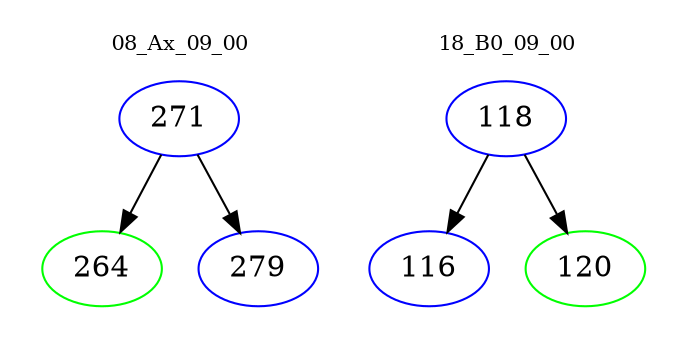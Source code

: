digraph{
subgraph cluster_0 {
color = white
label = "08_Ax_09_00";
fontsize=10;
T0_271 [label="271", color="blue"]
T0_271 -> T0_264 [color="black"]
T0_264 [label="264", color="green"]
T0_271 -> T0_279 [color="black"]
T0_279 [label="279", color="blue"]
}
subgraph cluster_1 {
color = white
label = "18_B0_09_00";
fontsize=10;
T1_118 [label="118", color="blue"]
T1_118 -> T1_116 [color="black"]
T1_116 [label="116", color="blue"]
T1_118 -> T1_120 [color="black"]
T1_120 [label="120", color="green"]
}
}
